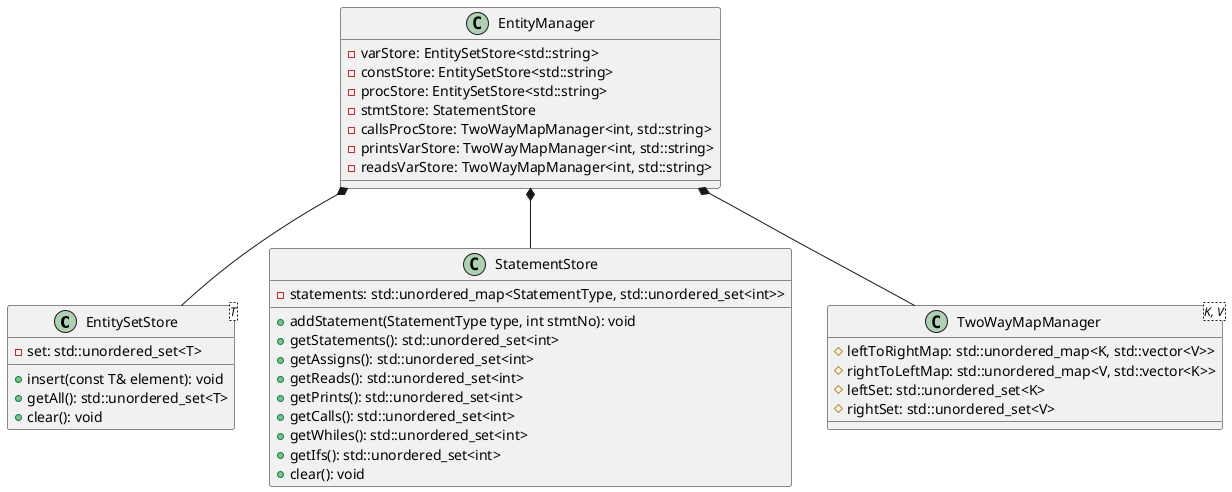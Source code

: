 @startuml
class EntitySetStore<T> {
- set: std::unordered_set<T>
+ insert(const T& element): void
+ getAll(): std::unordered_set<T>
+ clear(): void
}

class StatementStore {
- statements: std::unordered_map<StatementType, std::unordered_set<int>>
+ addStatement(StatementType type, int stmtNo): void
+ getStatements(): std::unordered_set<int> 
+ getAssigns(): std::unordered_set<int> 
+ getReads(): std::unordered_set<int> 
+ getPrints(): std::unordered_set<int> 
+ getCalls(): std::unordered_set<int> 
+ getWhiles(): std::unordered_set<int> 
+ getIfs(): std::unordered_set<int> 
+ clear(): void
}

class EntityManager {
 - varStore: EntitySetStore<std::string>
 - constStore: EntitySetStore<std::string>
 - procStore: EntitySetStore<std::string>
 - stmtStore: StatementStore
 - callsProcStore: TwoWayMapManager<int, std::string>
 - printsVarStore: TwoWayMapManager<int, std::string>
 - readsVarStore: TwoWayMapManager<int, std::string>
}

class TwoWayMapManager<K, V> {
 # leftToRightMap: std::unordered_map<K, std::vector<V>>
 # rightToLeftMap: std::unordered_map<V, std::vector<K>>
 # leftSet: std::unordered_set<K>
 # rightSet: std::unordered_set<V>
}


EntityManager *-- EntitySetStore
EntityManager *-- StatementStore
EntityManager *-- TwoWayMapManager

@enduml